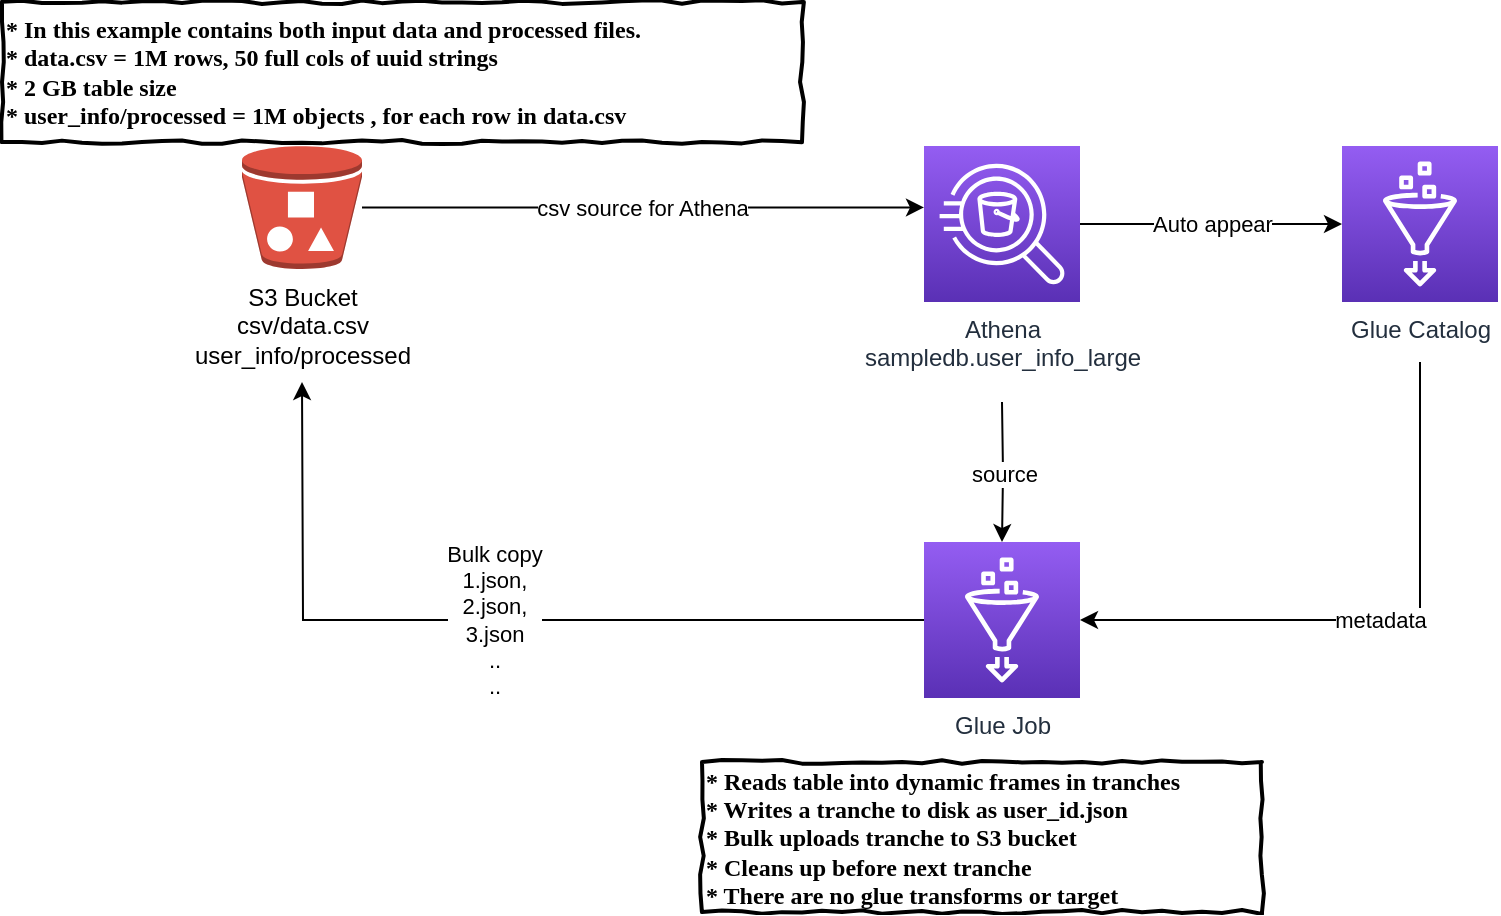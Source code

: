 <mxfile version="12.1.4" pages="1"><diagram id="4qIO1kNplSBjlPEi4v4n" name="Page-1"><mxGraphModel dx="1013" dy="574" grid="1" gridSize="10" guides="1" tooltips="1" connect="1" arrows="1" fold="1" page="1" pageScale="1" pageWidth="827" pageHeight="1169" math="0" shadow="0"><root><mxCell id="0"/><mxCell id="1" parent="0"/><mxCell id="_3dUAlcnSdOcrfeRZOcL-15" value="csv source for Athena" style="edgeStyle=orthogonalEdgeStyle;rounded=0;orthogonalLoop=1;jettySize=auto;html=1;entryX=0;entryY=0.394;entryDx=0;entryDy=0;entryPerimeter=0;" edge="1" parent="1" source="_3dUAlcnSdOcrfeRZOcL-6" target="_3dUAlcnSdOcrfeRZOcL-7"><mxGeometry relative="1" as="geometry"><mxPoint x="370" y="152.75" as="targetPoint"/></mxGeometry></mxCell><mxCell id="_3dUAlcnSdOcrfeRZOcL-6" value="S3 Bucket&lt;br&gt;csv/data.csv&lt;br&gt;user_info/processed" style="outlineConnect=0;dashed=0;verticalLabelPosition=bottom;verticalAlign=top;align=center;html=1;shape=mxgraph.aws3.bucket_with_objects;fillColor=#E05243;gradientColor=none;" vertex="1" parent="1"><mxGeometry x="170" y="122" width="60" height="61.5" as="geometry"/></mxCell><mxCell id="_3dUAlcnSdOcrfeRZOcL-19" value="Auto appear" style="edgeStyle=orthogonalEdgeStyle;rounded=0;orthogonalLoop=1;jettySize=auto;html=1;" edge="1" parent="1" source="_3dUAlcnSdOcrfeRZOcL-7" target="_3dUAlcnSdOcrfeRZOcL-8"><mxGeometry relative="1" as="geometry"/></mxCell><mxCell id="_3dUAlcnSdOcrfeRZOcL-22" value="source" style="edgeStyle=orthogonalEdgeStyle;rounded=0;orthogonalLoop=1;jettySize=auto;html=1;" edge="1" parent="1" target="_3dUAlcnSdOcrfeRZOcL-11"><mxGeometry relative="1" as="geometry"><mxPoint x="550" y="250" as="sourcePoint"/></mxGeometry></mxCell><mxCell id="_3dUAlcnSdOcrfeRZOcL-7" value="Athena&lt;br&gt;sampledb.user_info_large" style="outlineConnect=0;fontColor=#232F3E;gradientColor=#945DF2;gradientDirection=north;fillColor=#5A30B5;strokeColor=#ffffff;dashed=0;verticalLabelPosition=bottom;verticalAlign=top;align=center;html=1;fontSize=12;fontStyle=0;aspect=fixed;shape=mxgraph.aws4.resourceIcon;resIcon=mxgraph.aws4.athena;" vertex="1" parent="1"><mxGeometry x="511" y="122" width="78" height="78" as="geometry"/></mxCell><mxCell id="_3dUAlcnSdOcrfeRZOcL-20" value="metadata" style="edgeStyle=orthogonalEdgeStyle;rounded=0;orthogonalLoop=1;jettySize=auto;html=1;" edge="1" parent="1" target="_3dUAlcnSdOcrfeRZOcL-11"><mxGeometry relative="1" as="geometry"><mxPoint x="759" y="230" as="sourcePoint"/><Array as="points"><mxPoint x="759" y="359"/></Array></mxGeometry></mxCell><mxCell id="_3dUAlcnSdOcrfeRZOcL-8" value="Glue Catalog" style="outlineConnect=0;fontColor=#232F3E;gradientColor=#945DF2;gradientDirection=north;fillColor=#5A30B5;strokeColor=#ffffff;dashed=0;verticalLabelPosition=bottom;verticalAlign=top;align=center;html=1;fontSize=12;fontStyle=0;aspect=fixed;shape=mxgraph.aws4.resourceIcon;resIcon=mxgraph.aws4.glue;" vertex="1" parent="1"><mxGeometry x="720" y="122" width="78" height="78" as="geometry"/></mxCell><mxCell id="_3dUAlcnSdOcrfeRZOcL-23" value="Bulk copy &lt;br&gt;1.json,&lt;br&gt;2.json,&lt;br&gt;3.json&lt;br&gt;..&lt;br&gt;..&lt;br&gt;" style="edgeStyle=orthogonalEdgeStyle;rounded=0;orthogonalLoop=1;jettySize=auto;html=1;" edge="1" parent="1" source="_3dUAlcnSdOcrfeRZOcL-11"><mxGeometry relative="1" as="geometry"><mxPoint x="200" y="240" as="targetPoint"/></mxGeometry></mxCell><mxCell id="_3dUAlcnSdOcrfeRZOcL-11" value="Glue Job" style="outlineConnect=0;fontColor=#232F3E;gradientColor=#945DF2;gradientDirection=north;fillColor=#5A30B5;strokeColor=#ffffff;dashed=0;verticalLabelPosition=bottom;verticalAlign=top;align=center;html=1;fontSize=12;fontStyle=0;aspect=fixed;shape=mxgraph.aws4.resourceIcon;resIcon=mxgraph.aws4.glue;" vertex="1" parent="1"><mxGeometry x="511" y="320" width="78" height="78" as="geometry"/></mxCell><mxCell id="_3dUAlcnSdOcrfeRZOcL-12" value="* Reads table into dynamic frames in tranches&lt;br&gt;* Writes a tranche to disk as user_id.json&lt;br&gt;* Bulk uploads tranche to S3 bucket&lt;br&gt;* Cleans up before next tranche&lt;br&gt;* There are no glue transforms or target" style="html=1;whiteSpace=wrap;comic=1;strokeWidth=2;fontFamily=Comic Sans MS;fontStyle=1;align=left;" vertex="1" parent="1"><mxGeometry x="400" y="430" width="280" height="75" as="geometry"/></mxCell><mxCell id="_3dUAlcnSdOcrfeRZOcL-13" value="* In this example contains both input data and processed files.&lt;br&gt;* data.csv = 1M rows, 50 full cols of uuid strings&lt;br&gt;* 2 GB table size&lt;br&gt;* user_info/processed = 1M objects , for each row in data.csv" style="html=1;whiteSpace=wrap;comic=1;strokeWidth=2;fontFamily=Comic Sans MS;fontStyle=1;align=left;" vertex="1" parent="1"><mxGeometry x="50" y="50" width="400" height="70" as="geometry"/></mxCell></root></mxGraphModel></diagram></mxfile>